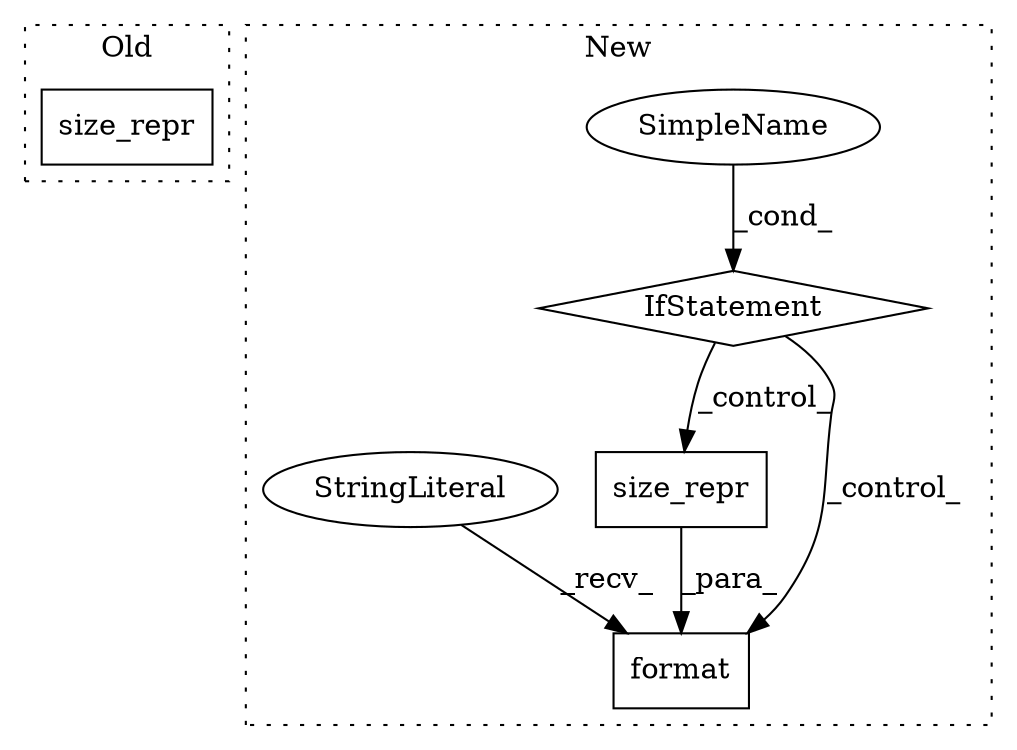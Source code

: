 digraph G {
subgraph cluster0 {
1 [label="size_repr" a="32" s="10079,10093" l="10,1" shape="box"];
label = "Old";
style="dotted";
}
subgraph cluster1 {
2 [label="size_repr" a="32" s="10598,10618" l="10,1" shape="box"];
3 [label="format" a="32" s="10753,10780" l="7,1" shape="box"];
4 [label="SimpleName" a="42" s="" l="" shape="ellipse"];
5 [label="StringLiteral" a="45" s="10740" l="12" shape="ellipse"];
6 [label="IfStatement" a="25" s="10339,10352" l="4,2" shape="diamond"];
label = "New";
style="dotted";
}
2 -> 3 [label="_para_"];
4 -> 6 [label="_cond_"];
5 -> 3 [label="_recv_"];
6 -> 2 [label="_control_"];
6 -> 3 [label="_control_"];
}